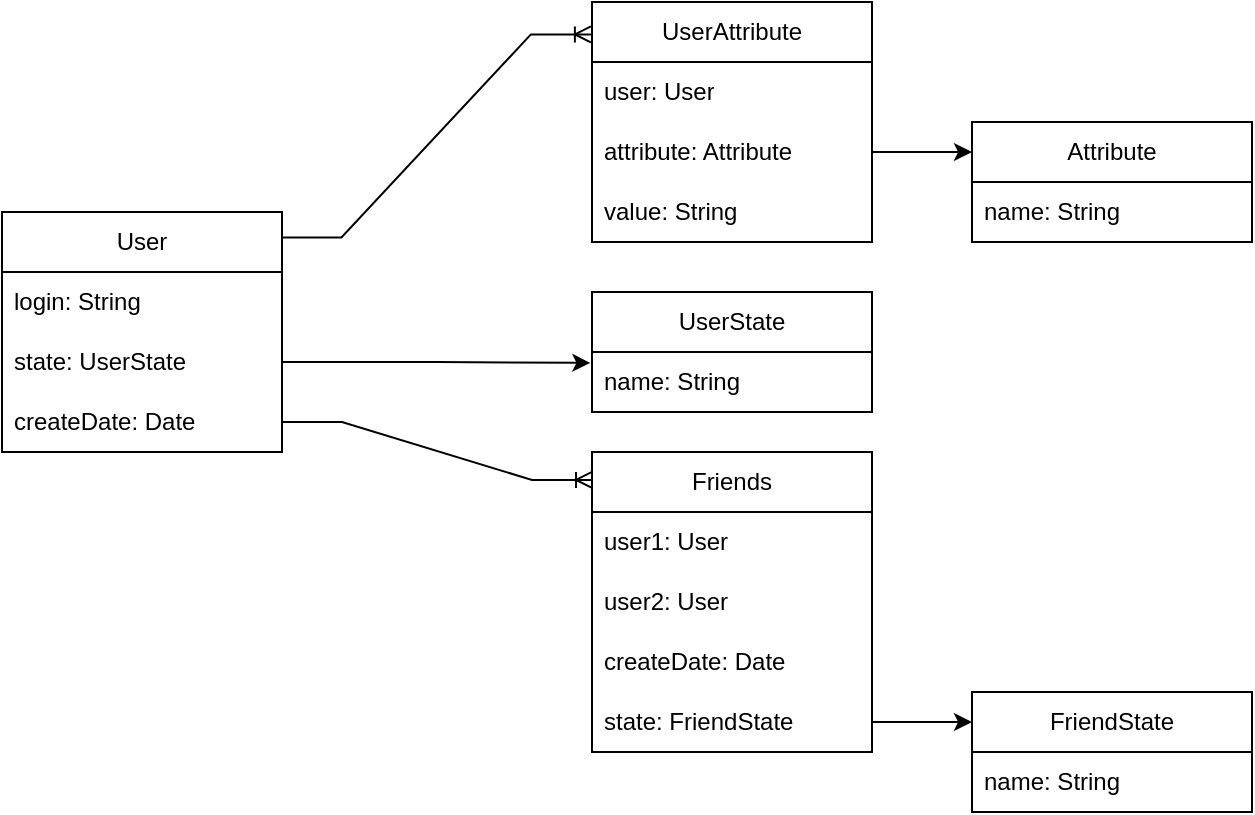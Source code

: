 <mxfile version="22.1.8" type="github">
  <diagram name="Страница — 1" id="IgHQfLWayQtzPXfMzbqC">
    <mxGraphModel dx="1358" dy="605" grid="1" gridSize="10" guides="1" tooltips="1" connect="1" arrows="1" fold="1" page="1" pageScale="1" pageWidth="827" pageHeight="1169" math="0" shadow="0">
      <root>
        <mxCell id="0" />
        <mxCell id="1" parent="0" />
        <mxCell id="2Q12tab8kQpVXUO3w4a8-1" value="User" style="swimlane;fontStyle=0;childLayout=stackLayout;horizontal=1;startSize=30;horizontalStack=0;resizeParent=1;resizeParentMax=0;resizeLast=0;collapsible=1;marginBottom=0;whiteSpace=wrap;html=1;" vertex="1" parent="1">
          <mxGeometry x="60" y="260" width="140" height="120" as="geometry" />
        </mxCell>
        <mxCell id="2Q12tab8kQpVXUO3w4a8-2" value="login: String" style="text;strokeColor=none;fillColor=none;align=left;verticalAlign=middle;spacingLeft=4;spacingRight=4;overflow=hidden;points=[[0,0.5],[1,0.5]];portConstraint=eastwest;rotatable=0;whiteSpace=wrap;html=1;" vertex="1" parent="2Q12tab8kQpVXUO3w4a8-1">
          <mxGeometry y="30" width="140" height="30" as="geometry" />
        </mxCell>
        <mxCell id="2Q12tab8kQpVXUO3w4a8-3" value="state: UserState" style="text;strokeColor=none;fillColor=none;align=left;verticalAlign=middle;spacingLeft=4;spacingRight=4;overflow=hidden;points=[[0,0.5],[1,0.5]];portConstraint=eastwest;rotatable=0;whiteSpace=wrap;html=1;" vertex="1" parent="2Q12tab8kQpVXUO3w4a8-1">
          <mxGeometry y="60" width="140" height="30" as="geometry" />
        </mxCell>
        <mxCell id="2Q12tab8kQpVXUO3w4a8-4" value="createDate: Date" style="text;strokeColor=none;fillColor=none;align=left;verticalAlign=middle;spacingLeft=4;spacingRight=4;overflow=hidden;points=[[0,0.5],[1,0.5]];portConstraint=eastwest;rotatable=0;whiteSpace=wrap;html=1;" vertex="1" parent="2Q12tab8kQpVXUO3w4a8-1">
          <mxGeometry y="90" width="140" height="30" as="geometry" />
        </mxCell>
        <mxCell id="2Q12tab8kQpVXUO3w4a8-6" value="UserAttribute" style="swimlane;fontStyle=0;childLayout=stackLayout;horizontal=1;startSize=30;horizontalStack=0;resizeParent=1;resizeParentMax=0;resizeLast=0;collapsible=1;marginBottom=0;whiteSpace=wrap;html=1;" vertex="1" parent="1">
          <mxGeometry x="355" y="155" width="140" height="120" as="geometry" />
        </mxCell>
        <mxCell id="2Q12tab8kQpVXUO3w4a8-7" value="user: User" style="text;strokeColor=none;fillColor=none;align=left;verticalAlign=middle;spacingLeft=4;spacingRight=4;overflow=hidden;points=[[0,0.5],[1,0.5]];portConstraint=eastwest;rotatable=0;whiteSpace=wrap;html=1;" vertex="1" parent="2Q12tab8kQpVXUO3w4a8-6">
          <mxGeometry y="30" width="140" height="30" as="geometry" />
        </mxCell>
        <mxCell id="2Q12tab8kQpVXUO3w4a8-8" value="attribute: Attribute" style="text;strokeColor=none;fillColor=none;align=left;verticalAlign=middle;spacingLeft=4;spacingRight=4;overflow=hidden;points=[[0,0.5],[1,0.5]];portConstraint=eastwest;rotatable=0;whiteSpace=wrap;html=1;" vertex="1" parent="2Q12tab8kQpVXUO3w4a8-6">
          <mxGeometry y="60" width="140" height="30" as="geometry" />
        </mxCell>
        <mxCell id="2Q12tab8kQpVXUO3w4a8-9" value="value: String" style="text;strokeColor=none;fillColor=none;align=left;verticalAlign=middle;spacingLeft=4;spacingRight=4;overflow=hidden;points=[[0,0.5],[1,0.5]];portConstraint=eastwest;rotatable=0;whiteSpace=wrap;html=1;" vertex="1" parent="2Q12tab8kQpVXUO3w4a8-6">
          <mxGeometry y="90" width="140" height="30" as="geometry" />
        </mxCell>
        <mxCell id="2Q12tab8kQpVXUO3w4a8-10" value="Friends" style="swimlane;fontStyle=0;childLayout=stackLayout;horizontal=1;startSize=30;horizontalStack=0;resizeParent=1;resizeParentMax=0;resizeLast=0;collapsible=1;marginBottom=0;whiteSpace=wrap;html=1;" vertex="1" parent="1">
          <mxGeometry x="355" y="380" width="140" height="150" as="geometry" />
        </mxCell>
        <mxCell id="2Q12tab8kQpVXUO3w4a8-11" value="user1: User" style="text;strokeColor=none;fillColor=none;align=left;verticalAlign=middle;spacingLeft=4;spacingRight=4;overflow=hidden;points=[[0,0.5],[1,0.5]];portConstraint=eastwest;rotatable=0;whiteSpace=wrap;html=1;" vertex="1" parent="2Q12tab8kQpVXUO3w4a8-10">
          <mxGeometry y="30" width="140" height="30" as="geometry" />
        </mxCell>
        <mxCell id="2Q12tab8kQpVXUO3w4a8-12" value="user2: User" style="text;strokeColor=none;fillColor=none;align=left;verticalAlign=middle;spacingLeft=4;spacingRight=4;overflow=hidden;points=[[0,0.5],[1,0.5]];portConstraint=eastwest;rotatable=0;whiteSpace=wrap;html=1;" vertex="1" parent="2Q12tab8kQpVXUO3w4a8-10">
          <mxGeometry y="60" width="140" height="30" as="geometry" />
        </mxCell>
        <mxCell id="2Q12tab8kQpVXUO3w4a8-13" value="createDate: Date" style="text;strokeColor=none;fillColor=none;align=left;verticalAlign=middle;spacingLeft=4;spacingRight=4;overflow=hidden;points=[[0,0.5],[1,0.5]];portConstraint=eastwest;rotatable=0;whiteSpace=wrap;html=1;" vertex="1" parent="2Q12tab8kQpVXUO3w4a8-10">
          <mxGeometry y="90" width="140" height="30" as="geometry" />
        </mxCell>
        <mxCell id="2Q12tab8kQpVXUO3w4a8-14" value="state: FriendState" style="text;strokeColor=none;fillColor=none;align=left;verticalAlign=middle;spacingLeft=4;spacingRight=4;overflow=hidden;points=[[0,0.5],[1,0.5]];portConstraint=eastwest;rotatable=0;whiteSpace=wrap;html=1;" vertex="1" parent="2Q12tab8kQpVXUO3w4a8-10">
          <mxGeometry y="120" width="140" height="30" as="geometry" />
        </mxCell>
        <mxCell id="2Q12tab8kQpVXUO3w4a8-15" value="Attribute" style="swimlane;fontStyle=0;childLayout=stackLayout;horizontal=1;startSize=30;horizontalStack=0;resizeParent=1;resizeParentMax=0;resizeLast=0;collapsible=1;marginBottom=0;whiteSpace=wrap;html=1;" vertex="1" parent="1">
          <mxGeometry x="545" y="215" width="140" height="60" as="geometry" />
        </mxCell>
        <mxCell id="2Q12tab8kQpVXUO3w4a8-16" value="name: String" style="text;strokeColor=none;fillColor=none;align=left;verticalAlign=middle;spacingLeft=4;spacingRight=4;overflow=hidden;points=[[0,0.5],[1,0.5]];portConstraint=eastwest;rotatable=0;whiteSpace=wrap;html=1;" vertex="1" parent="2Q12tab8kQpVXUO3w4a8-15">
          <mxGeometry y="30" width="140" height="30" as="geometry" />
        </mxCell>
        <mxCell id="2Q12tab8kQpVXUO3w4a8-19" value="UserState" style="swimlane;fontStyle=0;childLayout=stackLayout;horizontal=1;startSize=30;horizontalStack=0;resizeParent=1;resizeParentMax=0;resizeLast=0;collapsible=1;marginBottom=0;whiteSpace=wrap;html=1;" vertex="1" parent="1">
          <mxGeometry x="355" y="300" width="140" height="60" as="geometry" />
        </mxCell>
        <mxCell id="2Q12tab8kQpVXUO3w4a8-20" value="name: String" style="text;strokeColor=none;fillColor=none;align=left;verticalAlign=middle;spacingLeft=4;spacingRight=4;overflow=hidden;points=[[0,0.5],[1,0.5]];portConstraint=eastwest;rotatable=0;whiteSpace=wrap;html=1;" vertex="1" parent="2Q12tab8kQpVXUO3w4a8-19">
          <mxGeometry y="30" width="140" height="30" as="geometry" />
        </mxCell>
        <mxCell id="2Q12tab8kQpVXUO3w4a8-23" value="FriendState" style="swimlane;fontStyle=0;childLayout=stackLayout;horizontal=1;startSize=30;horizontalStack=0;resizeParent=1;resizeParentMax=0;resizeLast=0;collapsible=1;marginBottom=0;whiteSpace=wrap;html=1;" vertex="1" parent="1">
          <mxGeometry x="545" y="500" width="140" height="60" as="geometry" />
        </mxCell>
        <mxCell id="2Q12tab8kQpVXUO3w4a8-24" value="name: String" style="text;strokeColor=none;fillColor=none;align=left;verticalAlign=middle;spacingLeft=4;spacingRight=4;overflow=hidden;points=[[0,0.5],[1,0.5]];portConstraint=eastwest;rotatable=0;whiteSpace=wrap;html=1;" vertex="1" parent="2Q12tab8kQpVXUO3w4a8-23">
          <mxGeometry y="30" width="140" height="30" as="geometry" />
        </mxCell>
        <mxCell id="2Q12tab8kQpVXUO3w4a8-34" value="" style="endArrow=classic;html=1;rounded=0;edgeStyle=orthogonalEdgeStyle;exitX=1;exitY=0.5;exitDx=0;exitDy=0;entryX=0;entryY=0.25;entryDx=0;entryDy=0;" edge="1" parent="1" source="2Q12tab8kQpVXUO3w4a8-8" target="2Q12tab8kQpVXUO3w4a8-15">
          <mxGeometry relative="1" as="geometry">
            <mxPoint x="665" y="350" as="sourcePoint" />
            <mxPoint x="825" y="350" as="targetPoint" />
          </mxGeometry>
        </mxCell>
        <mxCell id="2Q12tab8kQpVXUO3w4a8-44" value="" style="edgeStyle=entityRelationEdgeStyle;fontSize=12;html=1;endArrow=ERoneToMany;rounded=0;entryX=-0.004;entryY=0.135;entryDx=0;entryDy=0;entryPerimeter=0;exitX=0.998;exitY=0.106;exitDx=0;exitDy=0;exitPerimeter=0;" edge="1" parent="1" source="2Q12tab8kQpVXUO3w4a8-1" target="2Q12tab8kQpVXUO3w4a8-6">
          <mxGeometry width="100" height="100" relative="1" as="geometry">
            <mxPoint x="230" y="180" as="sourcePoint" />
            <mxPoint x="410" y="290" as="targetPoint" />
          </mxGeometry>
        </mxCell>
        <mxCell id="2Q12tab8kQpVXUO3w4a8-46" value="" style="edgeStyle=orthogonalEdgeStyle;rounded=0;orthogonalLoop=1;jettySize=auto;html=1;entryX=0;entryY=0.25;entryDx=0;entryDy=0;" edge="1" parent="1" source="2Q12tab8kQpVXUO3w4a8-14" target="2Q12tab8kQpVXUO3w4a8-23">
          <mxGeometry relative="1" as="geometry" />
        </mxCell>
        <mxCell id="2Q12tab8kQpVXUO3w4a8-51" value="" style="edgeStyle=entityRelationEdgeStyle;fontSize=12;html=1;endArrow=ERoneToMany;rounded=0;entryX=0;entryY=0.093;entryDx=0;entryDy=0;entryPerimeter=0;exitX=1;exitY=0.5;exitDx=0;exitDy=0;" edge="1" parent="1" source="2Q12tab8kQpVXUO3w4a8-4" target="2Q12tab8kQpVXUO3w4a8-10">
          <mxGeometry width="100" height="100" relative="1" as="geometry">
            <mxPoint x="170" y="462" as="sourcePoint" />
            <mxPoint x="314" y="430" as="targetPoint" />
          </mxGeometry>
        </mxCell>
        <mxCell id="2Q12tab8kQpVXUO3w4a8-52" style="edgeStyle=orthogonalEdgeStyle;rounded=0;orthogonalLoop=1;jettySize=auto;html=1;entryX=-0.006;entryY=0.182;entryDx=0;entryDy=0;entryPerimeter=0;" edge="1" parent="1" source="2Q12tab8kQpVXUO3w4a8-3" target="2Q12tab8kQpVXUO3w4a8-20">
          <mxGeometry relative="1" as="geometry" />
        </mxCell>
      </root>
    </mxGraphModel>
  </diagram>
</mxfile>

